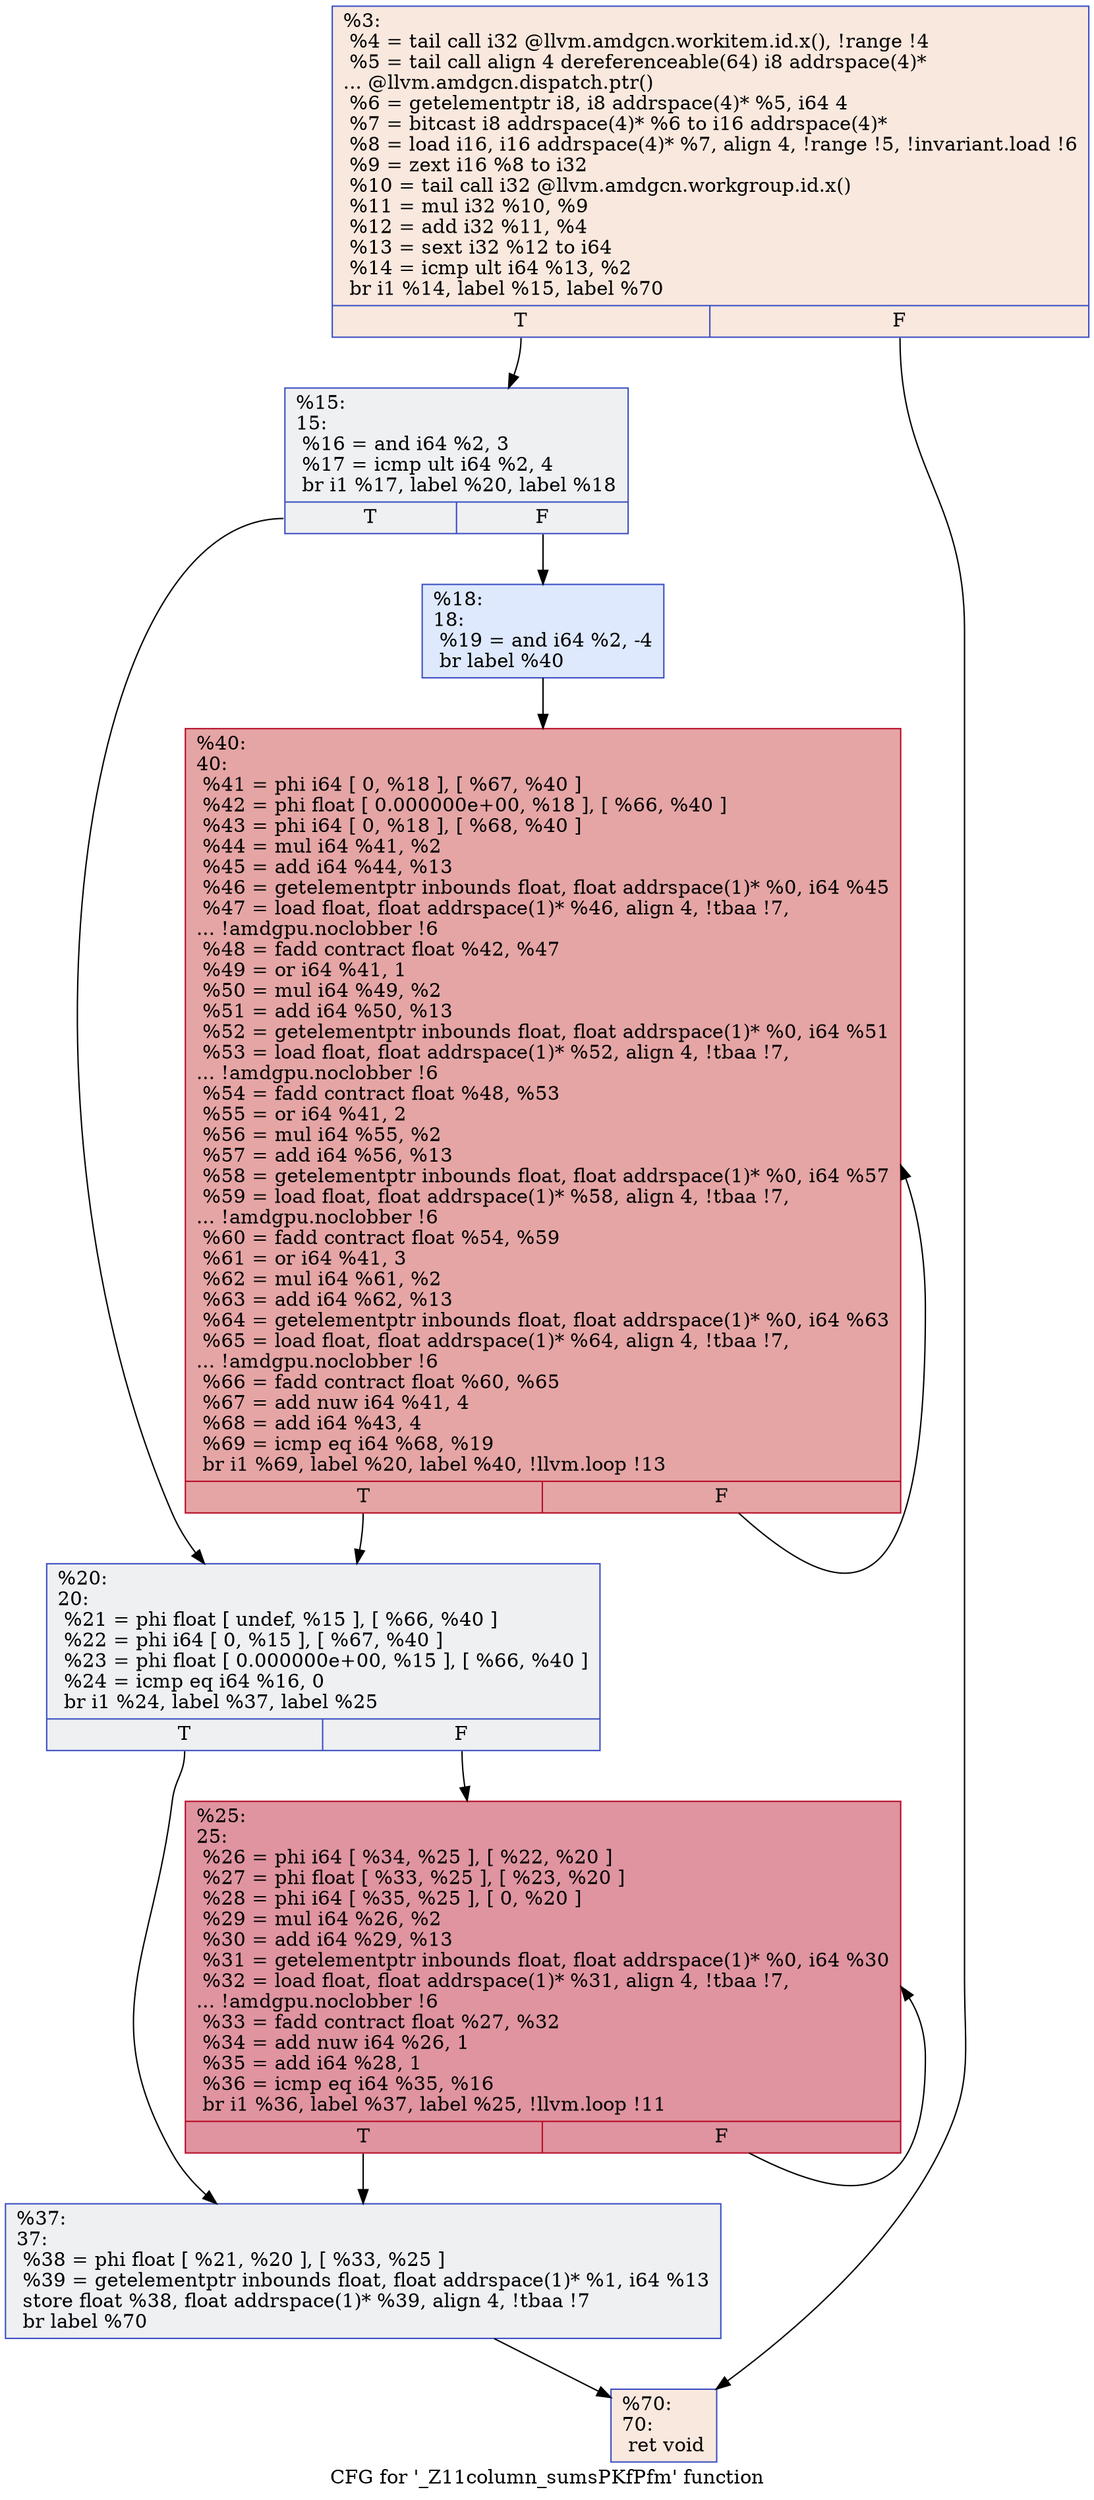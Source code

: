 digraph "CFG for '_Z11column_sumsPKfPfm' function" {
	label="CFG for '_Z11column_sumsPKfPfm' function";

	Node0x51bc990 [shape=record,color="#3d50c3ff", style=filled, fillcolor="#f2cab570",label="{%3:\l  %4 = tail call i32 @llvm.amdgcn.workitem.id.x(), !range !4\l  %5 = tail call align 4 dereferenceable(64) i8 addrspace(4)*\l... @llvm.amdgcn.dispatch.ptr()\l  %6 = getelementptr i8, i8 addrspace(4)* %5, i64 4\l  %7 = bitcast i8 addrspace(4)* %6 to i16 addrspace(4)*\l  %8 = load i16, i16 addrspace(4)* %7, align 4, !range !5, !invariant.load !6\l  %9 = zext i16 %8 to i32\l  %10 = tail call i32 @llvm.amdgcn.workgroup.id.x()\l  %11 = mul i32 %10, %9\l  %12 = add i32 %11, %4\l  %13 = sext i32 %12 to i64\l  %14 = icmp ult i64 %13, %2\l  br i1 %14, label %15, label %70\l|{<s0>T|<s1>F}}"];
	Node0x51bc990:s0 -> Node0x51be8d0;
	Node0x51bc990:s1 -> Node0x51be960;
	Node0x51be8d0 [shape=record,color="#3d50c3ff", style=filled, fillcolor="#d9dce170",label="{%15:\l15:                                               \l  %16 = and i64 %2, 3\l  %17 = icmp ult i64 %2, 4\l  br i1 %17, label %20, label %18\l|{<s0>T|<s1>F}}"];
	Node0x51be8d0:s0 -> Node0x51bec40;
	Node0x51be8d0:s1 -> Node0x51bec90;
	Node0x51bec90 [shape=record,color="#3d50c3ff", style=filled, fillcolor="#b5cdfa70",label="{%18:\l18:                                               \l  %19 = and i64 %2, -4\l  br label %40\l}"];
	Node0x51bec90 -> Node0x51bee90;
	Node0x51bec40 [shape=record,color="#3d50c3ff", style=filled, fillcolor="#d9dce170",label="{%20:\l20:                                               \l  %21 = phi float [ undef, %15 ], [ %66, %40 ]\l  %22 = phi i64 [ 0, %15 ], [ %67, %40 ]\l  %23 = phi float [ 0.000000e+00, %15 ], [ %66, %40 ]\l  %24 = icmp eq i64 %16, 0\l  br i1 %24, label %37, label %25\l|{<s0>T|<s1>F}}"];
	Node0x51bec40:s0 -> Node0x51c0130;
	Node0x51bec40:s1 -> Node0x51c01c0;
	Node0x51c01c0 [shape=record,color="#b70d28ff", style=filled, fillcolor="#b70d2870",label="{%25:\l25:                                               \l  %26 = phi i64 [ %34, %25 ], [ %22, %20 ]\l  %27 = phi float [ %33, %25 ], [ %23, %20 ]\l  %28 = phi i64 [ %35, %25 ], [ 0, %20 ]\l  %29 = mul i64 %26, %2\l  %30 = add i64 %29, %13\l  %31 = getelementptr inbounds float, float addrspace(1)* %0, i64 %30\l  %32 = load float, float addrspace(1)* %31, align 4, !tbaa !7,\l... !amdgpu.noclobber !6\l  %33 = fadd contract float %27, %32\l  %34 = add nuw i64 %26, 1\l  %35 = add i64 %28, 1\l  %36 = icmp eq i64 %35, %16\l  br i1 %36, label %37, label %25, !llvm.loop !11\l|{<s0>T|<s1>F}}"];
	Node0x51c01c0:s0 -> Node0x51c0130;
	Node0x51c01c0:s1 -> Node0x51c01c0;
	Node0x51c0130 [shape=record,color="#3d50c3ff", style=filled, fillcolor="#d9dce170",label="{%37:\l37:                                               \l  %38 = phi float [ %21, %20 ], [ %33, %25 ]\l  %39 = getelementptr inbounds float, float addrspace(1)* %1, i64 %13\l  store float %38, float addrspace(1)* %39, align 4, !tbaa !7\l  br label %70\l}"];
	Node0x51c0130 -> Node0x51be960;
	Node0x51bee90 [shape=record,color="#b70d28ff", style=filled, fillcolor="#c5333470",label="{%40:\l40:                                               \l  %41 = phi i64 [ 0, %18 ], [ %67, %40 ]\l  %42 = phi float [ 0.000000e+00, %18 ], [ %66, %40 ]\l  %43 = phi i64 [ 0, %18 ], [ %68, %40 ]\l  %44 = mul i64 %41, %2\l  %45 = add i64 %44, %13\l  %46 = getelementptr inbounds float, float addrspace(1)* %0, i64 %45\l  %47 = load float, float addrspace(1)* %46, align 4, !tbaa !7,\l... !amdgpu.noclobber !6\l  %48 = fadd contract float %42, %47\l  %49 = or i64 %41, 1\l  %50 = mul i64 %49, %2\l  %51 = add i64 %50, %13\l  %52 = getelementptr inbounds float, float addrspace(1)* %0, i64 %51\l  %53 = load float, float addrspace(1)* %52, align 4, !tbaa !7,\l... !amdgpu.noclobber !6\l  %54 = fadd contract float %48, %53\l  %55 = or i64 %41, 2\l  %56 = mul i64 %55, %2\l  %57 = add i64 %56, %13\l  %58 = getelementptr inbounds float, float addrspace(1)* %0, i64 %57\l  %59 = load float, float addrspace(1)* %58, align 4, !tbaa !7,\l... !amdgpu.noclobber !6\l  %60 = fadd contract float %54, %59\l  %61 = or i64 %41, 3\l  %62 = mul i64 %61, %2\l  %63 = add i64 %62, %13\l  %64 = getelementptr inbounds float, float addrspace(1)* %0, i64 %63\l  %65 = load float, float addrspace(1)* %64, align 4, !tbaa !7,\l... !amdgpu.noclobber !6\l  %66 = fadd contract float %60, %65\l  %67 = add nuw i64 %41, 4\l  %68 = add i64 %43, 4\l  %69 = icmp eq i64 %68, %19\l  br i1 %69, label %20, label %40, !llvm.loop !13\l|{<s0>T|<s1>F}}"];
	Node0x51bee90:s0 -> Node0x51bec40;
	Node0x51bee90:s1 -> Node0x51bee90;
	Node0x51be960 [shape=record,color="#3d50c3ff", style=filled, fillcolor="#f2cab570",label="{%70:\l70:                                               \l  ret void\l}"];
}
